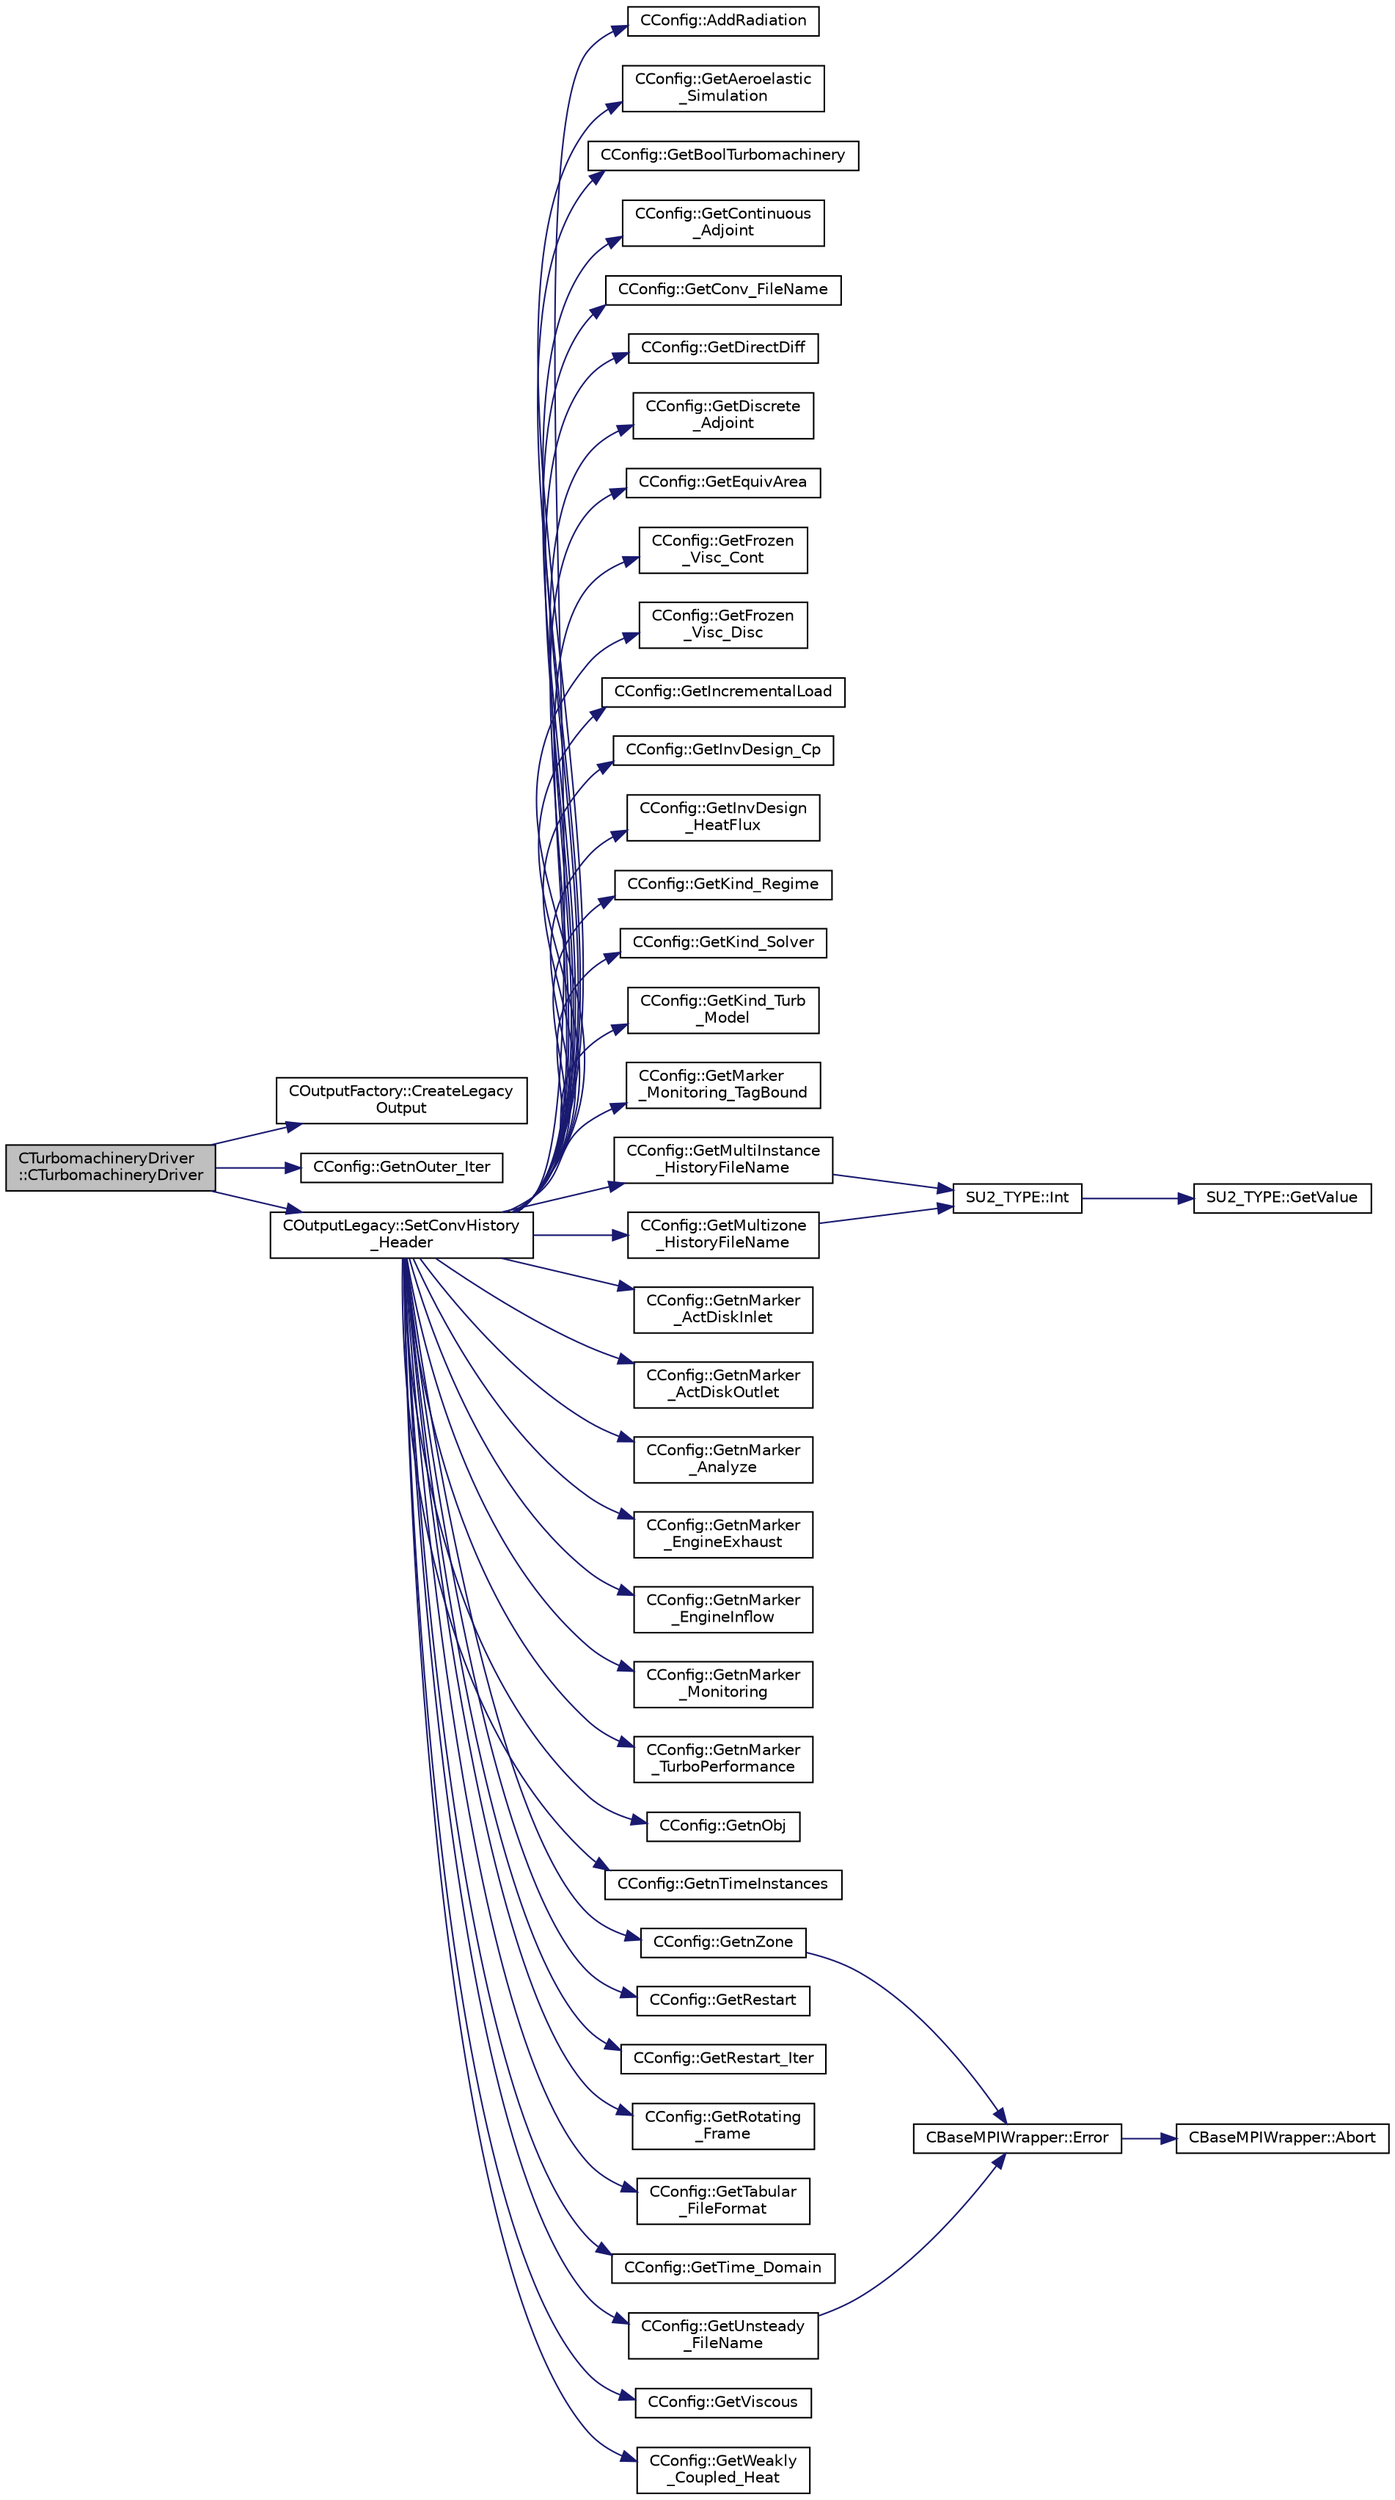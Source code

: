 digraph "CTurbomachineryDriver::CTurbomachineryDriver"
{
 // LATEX_PDF_SIZE
  edge [fontname="Helvetica",fontsize="10",labelfontname="Helvetica",labelfontsize="10"];
  node [fontname="Helvetica",fontsize="10",shape=record];
  rankdir="LR";
  Node1 [label="CTurbomachineryDriver\l::CTurbomachineryDriver",height=0.2,width=0.4,color="black", fillcolor="grey75", style="filled", fontcolor="black",tooltip="Constructor of the class."];
  Node1 -> Node2 [color="midnightblue",fontsize="10",style="solid",fontname="Helvetica"];
  Node2 [label="COutputFactory::CreateLegacy\lOutput",height=0.2,width=0.4,color="black", fillcolor="white", style="filled",URL="$classCOutputFactory.html#ab0e615f51f41f279db378d9863a3db8f",tooltip="Create legacy output."];
  Node1 -> Node3 [color="midnightblue",fontsize="10",style="solid",fontname="Helvetica"];
  Node3 [label="CConfig::GetnOuter_Iter",height=0.2,width=0.4,color="black", fillcolor="white", style="filled",URL="$classCConfig.html#a898cd36650fcc3a639c12e9b8ab8373a",tooltip="Get the number of outer iterations."];
  Node1 -> Node4 [color="midnightblue",fontsize="10",style="solid",fontname="Helvetica"];
  Node4 [label="COutputLegacy::SetConvHistory\l_Header",height=0.2,width=0.4,color="black", fillcolor="white", style="filled",URL="$classCOutputLegacy.html#a18b50c074872fff05e5be4022c4a54de",tooltip="Write the header of the history file."];
  Node4 -> Node5 [color="midnightblue",fontsize="10",style="solid",fontname="Helvetica"];
  Node5 [label="CConfig::AddRadiation",height=0.2,width=0.4,color="black", fillcolor="white", style="filled",URL="$classCConfig.html#adf2b9923584f8f4f0a3ba9acb86985c4",tooltip="Determines if radiation needs to be incorporated to the analysis."];
  Node4 -> Node6 [color="midnightblue",fontsize="10",style="solid",fontname="Helvetica"];
  Node6 [label="CConfig::GetAeroelastic\l_Simulation",height=0.2,width=0.4,color="black", fillcolor="white", style="filled",URL="$classCConfig.html#ac40918bbc65c568104a5298dcfc28a5c",tooltip="Get information about the aeroelastic simulation."];
  Node4 -> Node7 [color="midnightblue",fontsize="10",style="solid",fontname="Helvetica"];
  Node7 [label="CConfig::GetBoolTurbomachinery",height=0.2,width=0.4,color="black", fillcolor="white", style="filled",URL="$classCConfig.html#a9e487db59e70e83ca75e919e084cb9b9",tooltip="Verify if there is Turbomachinery performance option specified from config file."];
  Node4 -> Node8 [color="midnightblue",fontsize="10",style="solid",fontname="Helvetica"];
  Node8 [label="CConfig::GetContinuous\l_Adjoint",height=0.2,width=0.4,color="black", fillcolor="white", style="filled",URL="$classCConfig.html#a1eb754aa86fb8154bc9eefea616b7cf9",tooltip="Determines if problem is adjoint."];
  Node4 -> Node9 [color="midnightblue",fontsize="10",style="solid",fontname="Helvetica"];
  Node9 [label="CConfig::GetConv_FileName",height=0.2,width=0.4,color="black", fillcolor="white", style="filled",URL="$classCConfig.html#a86d9f156005ee6bc4e29f40442401834",tooltip="Get the name of the file with the convergence history of the problem."];
  Node4 -> Node10 [color="midnightblue",fontsize="10",style="solid",fontname="Helvetica"];
  Node10 [label="CConfig::GetDirectDiff",height=0.2,width=0.4,color="black", fillcolor="white", style="filled",URL="$classCConfig.html#a1756760d4a98f886411a703d71bda3f2",tooltip="Get the direct differentation method."];
  Node4 -> Node11 [color="midnightblue",fontsize="10",style="solid",fontname="Helvetica"];
  Node11 [label="CConfig::GetDiscrete\l_Adjoint",height=0.2,width=0.4,color="black", fillcolor="white", style="filled",URL="$classCConfig.html#ab3928c4e6debcf50dcd0d38985f6980c",tooltip="Get the indicator whether we are solving an discrete adjoint problem."];
  Node4 -> Node12 [color="midnightblue",fontsize="10",style="solid",fontname="Helvetica"];
  Node12 [label="CConfig::GetEquivArea",height=0.2,width=0.4,color="black", fillcolor="white", style="filled",URL="$classCConfig.html#a25dc5ab419f48b2f8461dee933d97ede",tooltip="Information about computing and plotting the equivalent area distribution."];
  Node4 -> Node13 [color="midnightblue",fontsize="10",style="solid",fontname="Helvetica"];
  Node13 [label="CConfig::GetFrozen\l_Visc_Cont",height=0.2,width=0.4,color="black", fillcolor="white", style="filled",URL="$classCConfig.html#a693b7f150eb8b7a455e4174d4af744b8",tooltip="Provides information about the way in which the turbulence will be treated by the cont...."];
  Node4 -> Node14 [color="midnightblue",fontsize="10",style="solid",fontname="Helvetica"];
  Node14 [label="CConfig::GetFrozen\l_Visc_Disc",height=0.2,width=0.4,color="black", fillcolor="white", style="filled",URL="$classCConfig.html#a67ac50dda86fdccbb86e5c20c7391403",tooltip="Provides information about the way in which the turbulence will be treated by the disc...."];
  Node4 -> Node15 [color="midnightblue",fontsize="10",style="solid",fontname="Helvetica"];
  Node15 [label="CConfig::GetIncrementalLoad",height=0.2,width=0.4,color="black", fillcolor="white", style="filled",URL="$classCConfig.html#a1b1ca31c981ecb1cd218600147b23b85",tooltip="Check if we want to apply an incremental load to the nonlinear structural simulation."];
  Node4 -> Node16 [color="midnightblue",fontsize="10",style="solid",fontname="Helvetica"];
  Node16 [label="CConfig::GetInvDesign_Cp",height=0.2,width=0.4,color="black", fillcolor="white", style="filled",URL="$classCConfig.html#a448a08d41ce62e594d63055312450a79",tooltip="Information about computing and plotting the equivalent area distribution."];
  Node4 -> Node17 [color="midnightblue",fontsize="10",style="solid",fontname="Helvetica"];
  Node17 [label="CConfig::GetInvDesign\l_HeatFlux",height=0.2,width=0.4,color="black", fillcolor="white", style="filled",URL="$classCConfig.html#addb414cd03f31c3a97c713c229e842ab",tooltip="Information about computing and plotting the equivalent area distribution."];
  Node4 -> Node18 [color="midnightblue",fontsize="10",style="solid",fontname="Helvetica"];
  Node18 [label="CConfig::GetKind_Regime",height=0.2,width=0.4,color="black", fillcolor="white", style="filled",URL="$classCConfig.html#afbf664fbd8b2c75c5874432fdc185937",tooltip="Governing equations of the flow (it can be different from the run time equation)."];
  Node4 -> Node19 [color="midnightblue",fontsize="10",style="solid",fontname="Helvetica"];
  Node19 [label="CConfig::GetKind_Solver",height=0.2,width=0.4,color="black", fillcolor="white", style="filled",URL="$classCConfig.html#a77312cf52a5ba2cc1239b7cee6fce7a7",tooltip="Governing equations of the flow (it can be different from the run time equation)."];
  Node4 -> Node20 [color="midnightblue",fontsize="10",style="solid",fontname="Helvetica"];
  Node20 [label="CConfig::GetKind_Turb\l_Model",height=0.2,width=0.4,color="black", fillcolor="white", style="filled",URL="$classCConfig.html#a42cf888b42ce34079b2e3987bbf147dd",tooltip="Get the kind of the turbulence model."];
  Node4 -> Node21 [color="midnightblue",fontsize="10",style="solid",fontname="Helvetica"];
  Node21 [label="CConfig::GetMarker\l_Monitoring_TagBound",height=0.2,width=0.4,color="black", fillcolor="white", style="filled",URL="$classCConfig.html#a4558fc163c393e628050e7a2273673f1",tooltip="Get the name of the surface defined in the geometry file."];
  Node4 -> Node22 [color="midnightblue",fontsize="10",style="solid",fontname="Helvetica"];
  Node22 [label="CConfig::GetMultiInstance\l_HistoryFileName",height=0.2,width=0.4,color="black", fillcolor="white", style="filled",URL="$classCConfig.html#af34361e8405c9b2174fad188a1dbc39d",tooltip="Append the instance index to the restart or the solution files."];
  Node22 -> Node23 [color="midnightblue",fontsize="10",style="solid",fontname="Helvetica"];
  Node23 [label="SU2_TYPE::Int",height=0.2,width=0.4,color="black", fillcolor="white", style="filled",URL="$namespaceSU2__TYPE.html#a6b48817766d8a6486caa2807a52f6bae",tooltip="Casts the primitive value to int (uses GetValue, already implemented for each type)."];
  Node23 -> Node24 [color="midnightblue",fontsize="10",style="solid",fontname="Helvetica"];
  Node24 [label="SU2_TYPE::GetValue",height=0.2,width=0.4,color="black", fillcolor="white", style="filled",URL="$namespaceSU2__TYPE.html#adf52a59d6f4e578f7915ec9abbf7cb22",tooltip="Get the (primitive) value of the datatype (needs to be specialized for active types)."];
  Node4 -> Node25 [color="midnightblue",fontsize="10",style="solid",fontname="Helvetica"];
  Node25 [label="CConfig::GetMultizone\l_HistoryFileName",height=0.2,width=0.4,color="black", fillcolor="white", style="filled",URL="$classCConfig.html#a4b0708e1037071c4b1bb0fc3ab910d27",tooltip="Append the zone index to the restart or the solution files."];
  Node25 -> Node23 [color="midnightblue",fontsize="10",style="solid",fontname="Helvetica"];
  Node4 -> Node26 [color="midnightblue",fontsize="10",style="solid",fontname="Helvetica"];
  Node26 [label="CConfig::GetnMarker\l_ActDiskInlet",height=0.2,width=0.4,color="black", fillcolor="white", style="filled",URL="$classCConfig.html#a6a932676936a4820c68acf7b0f0fbf0b",tooltip="Get the total number of boundary markers."];
  Node4 -> Node27 [color="midnightblue",fontsize="10",style="solid",fontname="Helvetica"];
  Node27 [label="CConfig::GetnMarker\l_ActDiskOutlet",height=0.2,width=0.4,color="black", fillcolor="white", style="filled",URL="$classCConfig.html#aa9cff95a1ef0297bd9b00196b135322d",tooltip="Get the total number of boundary markers."];
  Node4 -> Node28 [color="midnightblue",fontsize="10",style="solid",fontname="Helvetica"];
  Node28 [label="CConfig::GetnMarker\l_Analyze",height=0.2,width=0.4,color="black", fillcolor="white", style="filled",URL="$classCConfig.html#a3f097c919da47e78ba1fbf204ed5c9b2",tooltip="Get the total number of moving markers."];
  Node4 -> Node29 [color="midnightblue",fontsize="10",style="solid",fontname="Helvetica"];
  Node29 [label="CConfig::GetnMarker\l_EngineExhaust",height=0.2,width=0.4,color="black", fillcolor="white", style="filled",URL="$classCConfig.html#aeb570adc15cf09e8cbfac9e62352abb3",tooltip="Get the total number of boundary markers."];
  Node4 -> Node30 [color="midnightblue",fontsize="10",style="solid",fontname="Helvetica"];
  Node30 [label="CConfig::GetnMarker\l_EngineInflow",height=0.2,width=0.4,color="black", fillcolor="white", style="filled",URL="$classCConfig.html#ab656a5e3e5dc0f91ec2bcff0127874c1",tooltip="Get the total number of boundary markers."];
  Node4 -> Node31 [color="midnightblue",fontsize="10",style="solid",fontname="Helvetica"];
  Node31 [label="CConfig::GetnMarker\l_Monitoring",height=0.2,width=0.4,color="black", fillcolor="white", style="filled",URL="$classCConfig.html#a6e65810e59b8015104b84c4fd5b1d7f9",tooltip="Get the total number of monitoring markers."];
  Node4 -> Node32 [color="midnightblue",fontsize="10",style="solid",fontname="Helvetica"];
  Node32 [label="CConfig::GetnMarker\l_TurboPerformance",height=0.2,width=0.4,color="black", fillcolor="white", style="filled",URL="$classCConfig.html#a6f6d16d0585be1c3782d3296658f9f45",tooltip="number Turbomachinery performance option specified from config file."];
  Node4 -> Node33 [color="midnightblue",fontsize="10",style="solid",fontname="Helvetica"];
  Node33 [label="CConfig::GetnObj",height=0.2,width=0.4,color="black", fillcolor="white", style="filled",URL="$classCConfig.html#aad80e2ae9bc0b7b1fed6ccc2b6b2bce0",tooltip="Get the total number of objectives in kind_objective list."];
  Node4 -> Node34 [color="midnightblue",fontsize="10",style="solid",fontname="Helvetica"];
  Node34 [label="CConfig::GetnTimeInstances",height=0.2,width=0.4,color="black", fillcolor="white", style="filled",URL="$classCConfig.html#a6ae9111090db52de2f8f07f77d6416d5",tooltip="Retrieves the number of periodic time instances for Harmonic Balance."];
  Node4 -> Node35 [color="midnightblue",fontsize="10",style="solid",fontname="Helvetica"];
  Node35 [label="CConfig::GetnZone",height=0.2,width=0.4,color="black", fillcolor="white", style="filled",URL="$classCConfig.html#a33f1af516d14a4d3815b577c37398773",tooltip="Gets the number of zones in the mesh file."];
  Node35 -> Node36 [color="midnightblue",fontsize="10",style="solid",fontname="Helvetica"];
  Node36 [label="CBaseMPIWrapper::Error",height=0.2,width=0.4,color="black", fillcolor="white", style="filled",URL="$classCBaseMPIWrapper.html#a04457c47629bda56704e6a8804833eeb",tooltip=" "];
  Node36 -> Node37 [color="midnightblue",fontsize="10",style="solid",fontname="Helvetica"];
  Node37 [label="CBaseMPIWrapper::Abort",height=0.2,width=0.4,color="black", fillcolor="white", style="filled",URL="$classCBaseMPIWrapper.html#af7297d861dca86b45cf561b6ab642e8f",tooltip=" "];
  Node4 -> Node38 [color="midnightblue",fontsize="10",style="solid",fontname="Helvetica"];
  Node38 [label="CConfig::GetRestart",height=0.2,width=0.4,color="black", fillcolor="white", style="filled",URL="$classCConfig.html#ae55bdae4e8b4e61fd07a857005cc6799",tooltip="Provides the restart information."];
  Node4 -> Node39 [color="midnightblue",fontsize="10",style="solid",fontname="Helvetica"];
  Node39 [label="CConfig::GetRestart_Iter",height=0.2,width=0.4,color="black", fillcolor="white", style="filled",URL="$classCConfig.html#aeca467e3a7c02d72b28ade957614035c",tooltip="Get the restart iteration."];
  Node4 -> Node40 [color="midnightblue",fontsize="10",style="solid",fontname="Helvetica"];
  Node40 [label="CConfig::GetRotating\l_Frame",height=0.2,width=0.4,color="black", fillcolor="white", style="filled",URL="$classCConfig.html#ad201abca17f7635b19c11cc11b03b0ac",tooltip="Get information about the rotational frame."];
  Node4 -> Node41 [color="midnightblue",fontsize="10",style="solid",fontname="Helvetica"];
  Node41 [label="CConfig::GetTabular\l_FileFormat",height=0.2,width=0.4,color="black", fillcolor="white", style="filled",URL="$classCConfig.html#a4ac4d812d4065f2955d72733cd0c4f6f",tooltip="Get the format of the output solution."];
  Node4 -> Node42 [color="midnightblue",fontsize="10",style="solid",fontname="Helvetica"];
  Node42 [label="CConfig::GetTime_Domain",height=0.2,width=0.4,color="black", fillcolor="white", style="filled",URL="$classCConfig.html#a85d2e3cf43b77c63642c40c235b853f3",tooltip="Check if the multizone problem is solved for time domain."];
  Node4 -> Node43 [color="midnightblue",fontsize="10",style="solid",fontname="Helvetica"];
  Node43 [label="CConfig::GetUnsteady\l_FileName",height=0.2,width=0.4,color="black", fillcolor="white", style="filled",URL="$classCConfig.html#aace1a22e7f0858d832499e72a1415cd4",tooltip="Augment the input filename with the iteration number for an unsteady file."];
  Node43 -> Node36 [color="midnightblue",fontsize="10",style="solid",fontname="Helvetica"];
  Node4 -> Node44 [color="midnightblue",fontsize="10",style="solid",fontname="Helvetica"];
  Node44 [label="CConfig::GetViscous",height=0.2,width=0.4,color="black", fillcolor="white", style="filled",URL="$classCConfig.html#ad59acb5f80aaddccaa0f2f5bef3e3e78",tooltip="Determines if problem is viscous."];
  Node4 -> Node45 [color="midnightblue",fontsize="10",style="solid",fontname="Helvetica"];
  Node45 [label="CConfig::GetWeakly\l_Coupled_Heat",height=0.2,width=0.4,color="black", fillcolor="white", style="filled",URL="$classCConfig.html#a6c5a2aaac3040fabbfe15752ea19780e",tooltip="Get the heat equation."];
}
